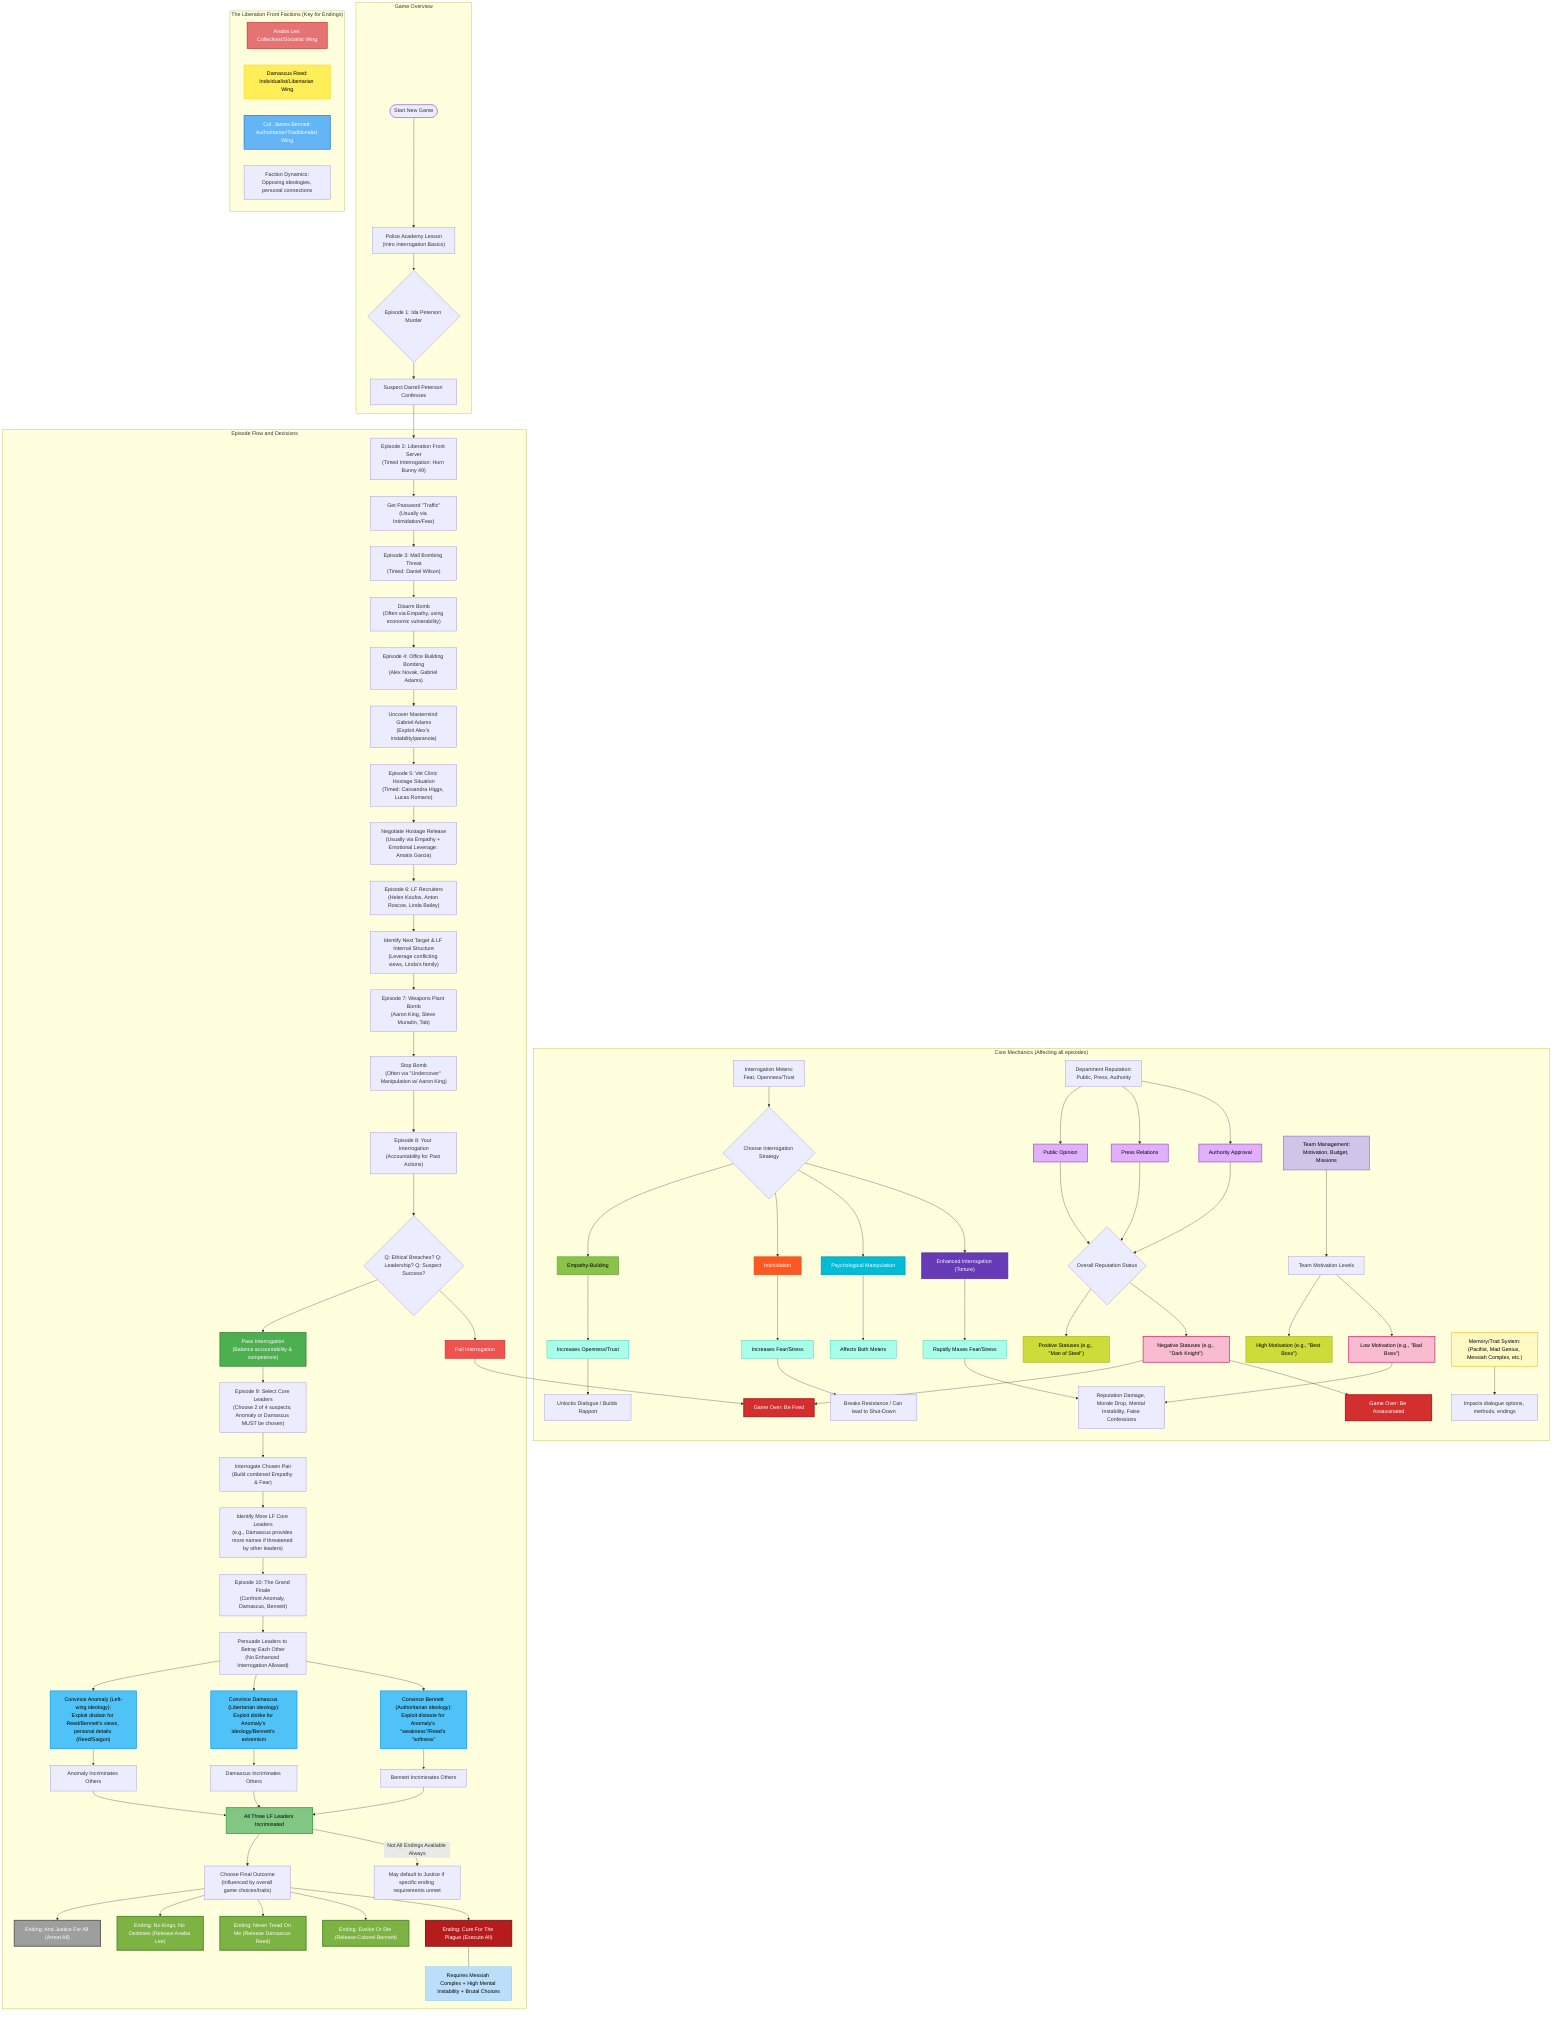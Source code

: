 graph TD
    subgraph Game Overview
        Start([Start New Game]) --> Tutorial["Police Academy Lesson<br/>(Intro Interrogation Basics)"]
        Tutorial --> Ep1{Episode 1: Ida Peterson Murder}
        Ep1 --> Ep1Outcome[Suspect Darrell Peterson Confesses]
    end

    subgraph "Core Mechanics (Affecting all episodes)"
        M_IntMeters["Interrogation Meters:<br/>Fear, Openness/Trust"] --> M_Strategy{Choose Interrogation Strategy}
        M_Strategy --> S_Empathy[Empathy-Building]:::empathy_strat
        M_Strategy --> S_Intimidation[Intimidation]:::intimidation_strat
        M_Strategy --> S_Manipulation[Psychological Manipulation]:::manipulation_strat
        M_Strategy --> S_Enhanced["Enhanced Interrogation (Torture)"]:::enhanced_strat

        S_Empathy --> M_Meter_Empathy[Increases Openness/Trust]:::meter_change
        S_Intimidation --> M_Meter_Fear[Increases Fear/Stress]:::meter_change
        S_Manipulation --> M_Meter_Both[Affects Both Meters]:::meter_change
        S_Enhanced --> M_Meter_Fear_Max[Rapidly Maxes Fear/Stress]:::meter_change
        
        M_Meter_Empathy --> ConsequenceA[Unlocks Dialogue / Builds Rapport]
        M_Meter_Fear --> ConsequenceB[Breaks Resistance / Can lead to Shut-Down]
        M_Meter_Fear_Max --> ConsequenceC[Reputation Damage, Morale Drop, Mental Instability, False Confessions]

        M_Reputation["Department Reputation:<br/>Public, Press, Authority"] --> M_Public[Public Opinion]:::reputation
        M_Reputation --> M_Press[Press Relations]:::reputation
        M_Reputation --> M_Authority[Authority Approval]:::reputation

        M_Public --> R_Status{Overall Reputation Status}
        M_Press --> R_Status
        M_Authority --> R_Status

        R_Status --> RA_Positive["Positive Statuses (e.g., &quot;Man of Steel&quot;)"]:::good_status
        R_Status --> RA_Negative["Negative Statuses (e.g., &quot;Dark Knight&quot;)"]:::bad_status

        RA_Negative --> Fail_Fired[Game Over: Be Fired]:::game_over
        RA_Negative --> Fail_Assassinated[Game Over: Be Assassinated]:::game_over

        M_TeamMgmt["Team Management:<br/>Motivation, Budget, Missions"]:::team_mgmt --> Team_Morale[Team Motivation Levels]
        Team_Morale --> TM_High["High Motivation (e.g., &quot;Best Boss&quot;)"]:::good_status
        Team_Morale --> TM_Low["Low Motivation (e.g., &quot;Bad Boss&quot;)"]:::bad_status
        TM_Low --> ConsequenceC

        M_MemorySystem["Memory/Trait System:<br/>(Pacifist, Mad Genius, Messiah Complex, etc.)"]:::mem_system --> Traits_Influence[Impacts dialogue options, methods, endings]
    end

    subgraph "The Liberation Front Factions (Key for Endings)"
        F_Anaba["Anaba Lee:<br/>Collectivist/Socialist Wing"]:::faction_left
        F_Damascus["Damascus Reed:<br/>Individualist/Libertarian Wing"]:::faction_libertarian
        F_Bennett["Col. James Bennett:<br/>Authoritarian/Traditionalist Wing"]:::faction_right

        F_Dynamics["Faction Dynamics:<br/>Opposing ideologies, personal connections"]
    end

    subgraph Episode Flow and Decisions
        Ep1Outcome --> Ep2["Episode 2: Liberation Front Server<br/>(Timed Interrogation: Horn Bunny 49)"]
        Ep2 --> Ep2Outcome["Get Password &quot;Traffic&quot;<br/>(Usually via Intimidation/Fear)"]
        Ep2Outcome --> Ep3["Episode 3: Mall Bombing Threat<br/>(Timed: Daniel Wilson)"]
        Ep3 --> Ep3Outcome["Disarm Bomb<br/>(Often via Empathy, using economic vulnerability)"]
        Ep3Outcome --> Ep4["Episode 4: Office Building Bombing<br/>(Alex Novak, Gabriel Adams)"]
        Ep4 --> Ep4Outcome["Uncover Mastermind Gabriel Adams<br/>(Exploit Alex's instability/paranoia)"]
        Ep4Outcome --> Ep5["Episode 5: Vet Clinic Hostage Situation<br/>(Timed: Cassandra Higgs, Lucas Romano)"]
        Ep5 --> Ep5Outcome["Negotiate Hostage Release<br/>(Usually via Empathy + Emotional Leverage: Amatis Garcia)"]
        Ep5Outcome --> Ep6["Episode 6: LF Recruiters<br/>(Helen Koufos, Anton Roscoe, Linda Bailey)"]
        Ep6 --> Ep6Outcome["Identify Next Target & LF Internal Structure<br/>(Leverage conflicting views, Linda's family)"]
        Ep6Outcome --> Ep7["Episode 7: Weapons Plant Bomb<br/>(Aaron King, Steve Muradin, Tab)"]
        Ep7 --> Ep7Outcome["Stop Bomb<br/>(Often via &quot;Undercover&quot; Manipulation w/ Aaron King)"]

        Ep7Outcome --> Ep8["Episode 8: Your Interrogation<br/>(Accountability for Past Actions)"]
        Ep8 --> Ep8Questions{Q: Ethical Breaches? Q: Leadership? Q: Suspect Success?}
        Ep8Questions --> Ep8Pass["Pass Interrogation<br/>(Balance accountability & competence)"]:::success
        Ep8Questions --> Ep8Fail[Fail Interrogation]:::failure --> Fail_Fired

        Ep8Pass --> Ep9_Choice["Episode 9: Select Core Leaders<br/>(Choose 2 of 4 suspects; Anomaly or Damascus MUST be chosen)"]
        Ep9_Choice --> Ep9_Interrogate["Interrogate Chosen Pair<br/>(Build combined Empathy & Fear)"]
        Ep9_Interrogate --> Ep9_Outcome["Identify More LF Core Leaders<br/>(e.g., Damascus provides more names if threatened by other leaders)"]
        Ep9_Outcome --> Ep10["Episode 10: The Grand Finale<br/>(Confront Anomaly, Damascus, Bennett)"]

        Ep10 --> LF_Betrayal_Strategy["Persuade Leaders to Betray Each Other<br/>(No Enhanced Interrogation Allowed)"]

        LF_Betrayal_Strategy --> B_Anomaly["Convince Anomaly (Left-wing ideology):<br/>Exploit disdain for Reed/Bennett's views, personal details (Reed/Saigon)"]:::ideological_path
        LF_Betrayal_Strategy --> B_Damascus["Convince Damascus (Libertarian ideology):<br/>Exploit dislike for Anomaly's ideology/Bennett's extremism"]:::ideological_path
        LF_Betrayal_Strategy --> B_Bennett["Convince Bennett (Authoritarian ideology):<br/>Exploit distaste for Anomaly's &quot;weakness&quot;/Reed's &quot;softness&quot;"]:::ideological_path

        B_Anomaly --> Betrayal_Anom[Anomaly Incriminates Others]
        B_Damascus --> Betrayal_Dam[Damascus Incriminates Others]
        B_Bennett --> Betrayal_Ben[Bennett Incriminates Others]

        Betrayal_Anom & Betrayal_Dam & Betrayal_Ben --> All_Leaders_Confess[All Three LF Leaders Incriminated]:::success_finale

        All_Leaders_Confess --> FinalDecision["Choose Final Outcome<br/>(Influenced by overall game choices/traits)"]

        FinalDecision --> Ending_Justice["Ending: And Justice For All (Arrest All)"]:::ending_neutral
        FinalDecision --> Ending_NoKings["Ending: No Kings, No Destinies (Release Anaba Lee)"]:::ending_faction
        FinalDecision --> Ending_NeverTread["Ending: Never Tread On Me (Release Damascus Reed)"]:::ending_faction
        FinalDecision --> Ending_Evolve["Ending: Evolve Or Die (Release Colonel Bennett)"]:::ending_faction
        FinalDecision --> Ending_Cure["Ending: Cure For The Plague (Execute All)"]:::ending_brutal

        Ending_Cure --- Notes_Cure["Requires Messiah Complex + High Mental Instability + Brutal Choices"]:::notes

        All_Leaders_Confess -- Not All Endings Available Always --> Fail_Default_Ending["May default to Justice if specific ending requirements unmet"]
    end

    classDef start fill:#4CAF50,stroke:#2E7D32,stroke-width:2px,color:#fff
    classDef success fill:#4CAF50,stroke:#2E7D32,stroke-width:2px,color:#fff
    classDef failure fill:#EF5350,stroke:#D32F2F,stroke-width:2px,color:#fff
    classDef game_over fill:#D32F2F,stroke:#B71C1C,stroke-width:3px,color:#fff
    classDef story_step fill:#90CAF9,stroke:#2196F3,stroke-width:2px,color:#000
    classDef notes fill:#BBDEFB,stroke:#64B5F6,stroke-width:1px,color:#000
    classDef success_finale fill:#81C784,stroke:#4CAF50,stroke-width:3px,color:#000

    classDef mechanic fill:#FFC107,stroke:#FFA000,stroke-width:2px,color:#000
    classDef strategy fill:#FFECB3,stroke:#FFD54F,stroke-width:1px,color:#000
    classDef meter_change fill:#A7FFEB,stroke:#00BFA5,stroke-width:1px,color:#000
    classDef consequence fill:#F44336,stroke:#D32F2F,stroke-width:1px,color:#fff
    classDef enhanced_strat fill:#673AB7,stroke:#512DA8,stroke-width:2px,color:#fff
    classDef empathy_strat fill:#8BC34A,stroke:#689F38,stroke-width:2px,color:#000
    classDef intimidation_strat fill:#FF5722,stroke:#E64A19,stroke-width:2px,color:#fff
    classDef manipulation_strat fill:#00BCD4,stroke:#0097A7,stroke-width:2px,color:#fff

    classDef reputation fill:#E0B0FF,stroke:#A14FBF,stroke-width:2px,color:#000
    classDef good_status fill:#CDDC39,stroke:#AFB42B,stroke-width:2px,color:#000
    classDef bad_status fill:#F8BBD0,stroke:#D81B60,stroke-width:2px,color:#000
    classDef team_mgmt fill:#D1C4E9,stroke:#9575CD,stroke-width:2px,color:#000
    classDef mem_system fill:#FFF9C4,stroke:#FBC02D,stroke-width:2px,color:#000

    classDef faction_left fill:#E57373,stroke:#C62828,stroke-width:2px,color:#fff
    classDef faction_libertarian fill:#FFEE58,stroke:#FDD835,stroke-width:2px,color:#000
    classDef faction_right fill:#64B5F6,stroke:#1976D2,stroke-width:2px,color:#fff
    classDef ideological_path fill:#4FC3F7,stroke:#039BE5,stroke-width:2px,color:#000

    classDef ending_neutral fill:#9E9E9E,stroke:#616161,stroke-width:3px,color:#fff
    classDef ending_faction fill:#7CB342,stroke:#558B2F,stroke-width:3px,color:#fff
    classDef ending_brutal fill:#B71C1C,stroke:#7F1D1D,stroke-width:3px,color:#fff